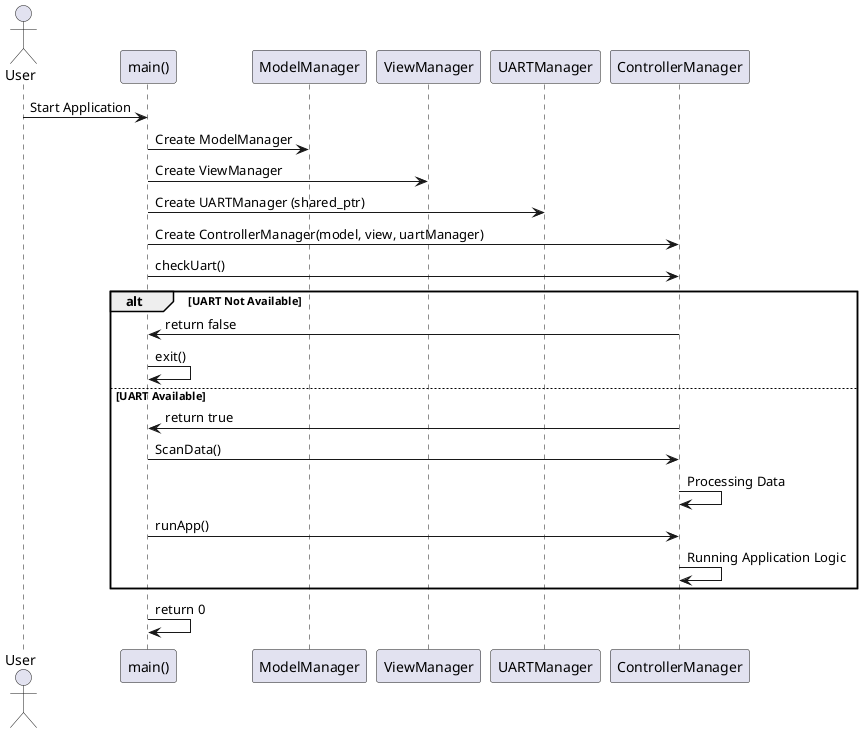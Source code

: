 @startuml
actor User
participant "main()" as Main
participant ModelManager
participant ViewManager
participant UARTManager
participant ControllerManager

User -> Main: Start Application

Main -> ModelManager: Create ModelManager
Main -> ViewManager: Create ViewManager
Main -> UARTManager: Create UARTManager (shared_ptr)
Main -> ControllerManager: Create ControllerManager(model, view, uartManager)

Main -> ControllerManager: checkUart()
alt UART Not Available
    ControllerManager -> Main: return false
    Main -> Main: exit()
else UART Available
    ControllerManager -> Main: return true
    Main -> ControllerManager: ScanData()
    ControllerManager -> ControllerManager: Processing Data

    Main -> ControllerManager: runApp()
    ControllerManager -> ControllerManager: Running Application Logic
end

Main -> Main: return 0
@enduml
